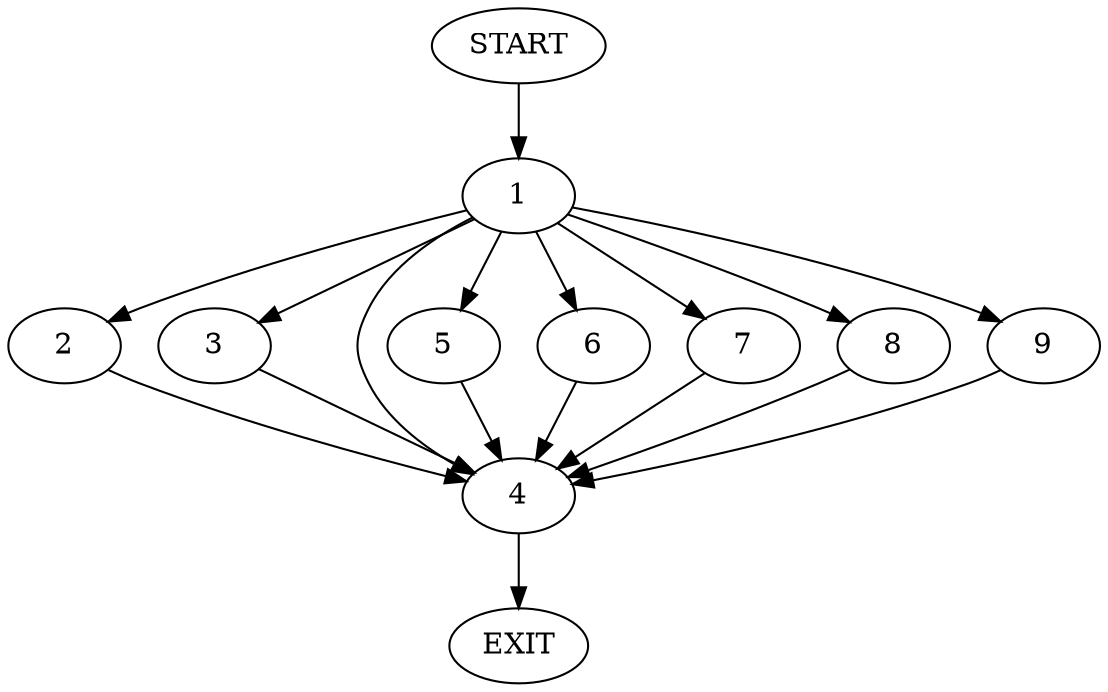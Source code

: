 digraph {
0 [label="START"]
10 [label="EXIT"]
0 -> 1
1 -> 2
1 -> 3
1 -> 4
1 -> 5
1 -> 6
1 -> 7
1 -> 8
1 -> 9
5 -> 4
8 -> 4
9 -> 4
6 -> 4
4 -> 10
2 -> 4
7 -> 4
3 -> 4
}
